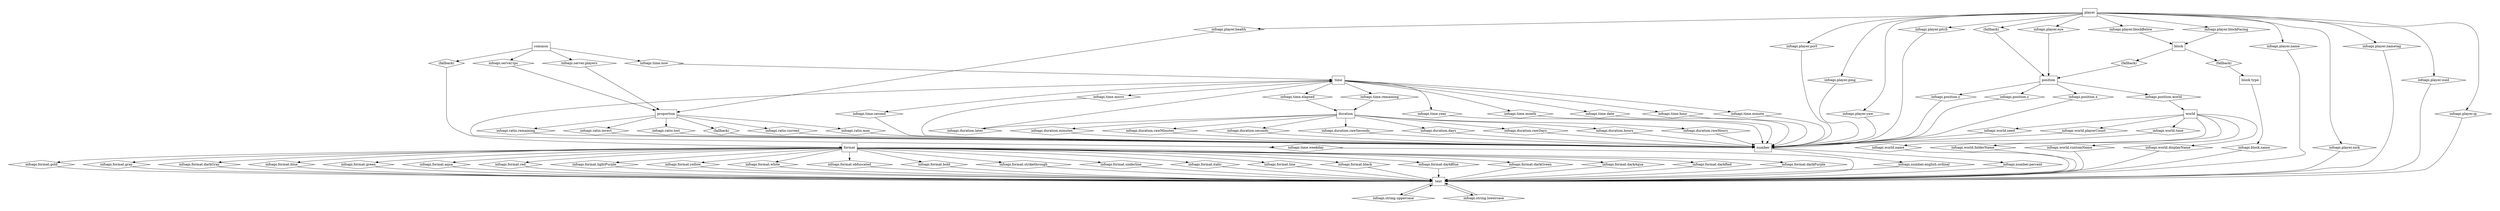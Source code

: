 digraph InfoAPI_Defaults {
	graph [pad=0.5, nodesep=0.5];
	SOFe_InfoAPI_StringInfo [label = "text", shape = "box"]
	SOFe_InfoAPI_NumberInfo [label = "number", shape = "box"]
	SOFe_InfoAPI_RatioInfo [label = "proportion", shape = "box"]
	SOFe_InfoAPI_PositionInfo [label = "position", shape = "box"]
	SOFe_InfoAPI_WorldInfo [label = "world", shape = "box"]
	SOFe_InfoAPI_BlockTypeInfo [label = "block type", shape = "box"]
	SOFe_InfoAPI_BlockInfo [label = "block", shape = "box"]
	SOFe_InfoAPI_CommonInfo [label = "common", shape = "box"]
	SOFe_InfoAPI_TimeInfo [label = "time", shape = "box"]
	SOFe_InfoAPI_FormatInfo [label = "format", shape = "box"]
	SOFe_InfoAPI_PlayerInfo [label = "player", shape = "box"]
	SOFe_InfoAPI_DurationInfo [label = "duration", shape = "box"]
	_anon_edge_0 [label = "infoapi.string.uppercase", shape = "diamond"]
	SOFe_InfoAPI_StringInfo -> _anon_edge_0
	_anon_edge_0 -> SOFe_InfoAPI_StringInfo
	_anon_edge_1 [label = "infoapi.string.lowercase", shape = "diamond"]
	SOFe_InfoAPI_StringInfo -> _anon_edge_1
	_anon_edge_1 -> SOFe_InfoAPI_StringInfo
	_anon_edge_2 [label = "infoapi.number.english.ordinal", shape = "diamond"]
	SOFe_InfoAPI_NumberInfo -> _anon_edge_2
	_anon_edge_2 -> SOFe_InfoAPI_StringInfo
	_anon_edge_3 [label = "infoapi.number.percent", shape = "diamond"]
	SOFe_InfoAPI_NumberInfo -> _anon_edge_3
	_anon_edge_3 -> SOFe_InfoAPI_StringInfo
	_anon_edge_4 [label = "infoapi.ratio.current", shape = "diamond"]
	SOFe_InfoAPI_RatioInfo -> _anon_edge_4
	_anon_edge_4 -> SOFe_InfoAPI_NumberInfo
	_anon_edge_5 [label = "infoapi.ratio.max", shape = "diamond"]
	SOFe_InfoAPI_RatioInfo -> _anon_edge_5
	_anon_edge_5 -> SOFe_InfoAPI_NumberInfo
	_anon_edge_6 [label = "infoapi.ratio.remaining", shape = "diamond"]
	SOFe_InfoAPI_RatioInfo -> _anon_edge_6
	_anon_edge_6 -> SOFe_InfoAPI_NumberInfo
	_anon_edge_7 [label = "infoapi.ratio.invert", shape = "diamond"]
	SOFe_InfoAPI_RatioInfo -> _anon_edge_7
	_anon_edge_7 -> SOFe_InfoAPI_NumberInfo
	_anon_edge_8 [label = "infoapi.ratio.lost", shape = "diamond"]
	SOFe_InfoAPI_RatioInfo -> _anon_edge_8
	_anon_edge_8 -> SOFe_InfoAPI_NumberInfo
	_anon_edge_9 [label = "(fallback)", shape = "diamond"]
	SOFe_InfoAPI_RatioInfo -> _anon_edge_9
	_anon_edge_9 -> SOFe_InfoAPI_NumberInfo
	_anon_edge_10 [label = "infoapi.position.x", shape = "diamond"]
	SOFe_InfoAPI_PositionInfo -> _anon_edge_10
	_anon_edge_10 -> SOFe_InfoAPI_NumberInfo
	_anon_edge_11 [label = "infoapi.position.y", shape = "diamond"]
	SOFe_InfoAPI_PositionInfo -> _anon_edge_11
	_anon_edge_11 -> SOFe_InfoAPI_NumberInfo
	_anon_edge_12 [label = "infoapi.position.z", shape = "diamond"]
	SOFe_InfoAPI_PositionInfo -> _anon_edge_12
	_anon_edge_12 -> SOFe_InfoAPI_NumberInfo
	_anon_edge_13 [label = "infoapi.position.world", shape = "diamond"]
	SOFe_InfoAPI_PositionInfo -> _anon_edge_13
	_anon_edge_13 -> SOFe_InfoAPI_WorldInfo
	_anon_edge_14 [label = "infoapi.world.name", shape = "diamond"]
	SOFe_InfoAPI_WorldInfo -> _anon_edge_14
	_anon_edge_14 -> SOFe_InfoAPI_StringInfo
	_anon_edge_15 [label = "infoapi.world.folderName", shape = "diamond"]
	SOFe_InfoAPI_WorldInfo -> _anon_edge_15
	_anon_edge_15 -> SOFe_InfoAPI_StringInfo
	_anon_edge_16 [label = "infoapi.world.customName", shape = "diamond"]
	SOFe_InfoAPI_WorldInfo -> _anon_edge_16
	_anon_edge_16 -> SOFe_InfoAPI_StringInfo
	_anon_edge_17 [label = "infoapi.world.displayName", shape = "diamond"]
	SOFe_InfoAPI_WorldInfo -> _anon_edge_17
	_anon_edge_17 -> SOFe_InfoAPI_StringInfo
	_anon_edge_18 [label = "infoapi.world.time", shape = "diamond"]
	SOFe_InfoAPI_WorldInfo -> _anon_edge_18
	_anon_edge_18 -> SOFe_InfoAPI_NumberInfo
	_anon_edge_19 [label = "infoapi.world.seed", shape = "diamond"]
	SOFe_InfoAPI_WorldInfo -> _anon_edge_19
	_anon_edge_19 -> SOFe_InfoAPI_NumberInfo
	_anon_edge_20 [label = "infoapi.world.playerCount", shape = "diamond"]
	SOFe_InfoAPI_WorldInfo -> _anon_edge_20
	_anon_edge_20 -> SOFe_InfoAPI_NumberInfo
	_anon_edge_21 [label = "infoapi.block.name", shape = "diamond"]
	SOFe_InfoAPI_BlockTypeInfo -> _anon_edge_21
	_anon_edge_21 -> SOFe_InfoAPI_StringInfo
	_anon_edge_22 [label = "(fallback)", shape = "diamond"]
	SOFe_InfoAPI_BlockInfo -> _anon_edge_22
	_anon_edge_22 -> SOFe_InfoAPI_PositionInfo
	_anon_edge_23 [label = "(fallback)", shape = "diamond"]
	SOFe_InfoAPI_BlockInfo -> _anon_edge_23
	_anon_edge_23 -> SOFe_InfoAPI_BlockTypeInfo
	_anon_edge_24 [label = "infoapi.server.players", shape = "diamond"]
	SOFe_InfoAPI_CommonInfo -> _anon_edge_24
	_anon_edge_24 -> SOFe_InfoAPI_RatioInfo
	_anon_edge_25 [label = "infoapi.server.tps", shape = "diamond"]
	SOFe_InfoAPI_CommonInfo -> _anon_edge_25
	_anon_edge_25 -> SOFe_InfoAPI_RatioInfo
	_anon_edge_26 [label = "infoapi.time.now", shape = "diamond"]
	SOFe_InfoAPI_CommonInfo -> _anon_edge_26
	_anon_edge_26 -> SOFe_InfoAPI_TimeInfo
	_anon_edge_27 [label = "(fallback)", shape = "diamond"]
	SOFe_InfoAPI_CommonInfo -> _anon_edge_27
	_anon_edge_27 -> SOFe_InfoAPI_FormatInfo
	_anon_edge_28 [label = "infoapi.format.black", shape = "diamond"]
	SOFe_InfoAPI_FormatInfo -> _anon_edge_28
	_anon_edge_28 -> SOFe_InfoAPI_StringInfo
	_anon_edge_29 [label = "infoapi.format.darkBlue", shape = "diamond"]
	SOFe_InfoAPI_FormatInfo -> _anon_edge_29
	_anon_edge_29 -> SOFe_InfoAPI_StringInfo
	_anon_edge_30 [label = "infoapi.format.darkGreen", shape = "diamond"]
	SOFe_InfoAPI_FormatInfo -> _anon_edge_30
	_anon_edge_30 -> SOFe_InfoAPI_StringInfo
	_anon_edge_31 [label = "infoapi.format.darkAqua", shape = "diamond"]
	SOFe_InfoAPI_FormatInfo -> _anon_edge_31
	_anon_edge_31 -> SOFe_InfoAPI_StringInfo
	_anon_edge_32 [label = "infoapi.format.darkRed", shape = "diamond"]
	SOFe_InfoAPI_FormatInfo -> _anon_edge_32
	_anon_edge_32 -> SOFe_InfoAPI_StringInfo
	_anon_edge_33 [label = "infoapi.format.darkPurple", shape = "diamond"]
	SOFe_InfoAPI_FormatInfo -> _anon_edge_33
	_anon_edge_33 -> SOFe_InfoAPI_StringInfo
	_anon_edge_34 [label = "infoapi.format.gold", shape = "diamond"]
	SOFe_InfoAPI_FormatInfo -> _anon_edge_34
	_anon_edge_34 -> SOFe_InfoAPI_StringInfo
	_anon_edge_35 [label = "infoapi.format.gray", shape = "diamond"]
	SOFe_InfoAPI_FormatInfo -> _anon_edge_35
	_anon_edge_35 -> SOFe_InfoAPI_StringInfo
	_anon_edge_36 [label = "infoapi.format.darkGray", shape = "diamond"]
	SOFe_InfoAPI_FormatInfo -> _anon_edge_36
	_anon_edge_36 -> SOFe_InfoAPI_StringInfo
	_anon_edge_37 [label = "infoapi.format.blue", shape = "diamond"]
	SOFe_InfoAPI_FormatInfo -> _anon_edge_37
	_anon_edge_37 -> SOFe_InfoAPI_StringInfo
	_anon_edge_38 [label = "infoapi.format.green", shape = "diamond"]
	SOFe_InfoAPI_FormatInfo -> _anon_edge_38
	_anon_edge_38 -> SOFe_InfoAPI_StringInfo
	_anon_edge_39 [label = "infoapi.format.aqua", shape = "diamond"]
	SOFe_InfoAPI_FormatInfo -> _anon_edge_39
	_anon_edge_39 -> SOFe_InfoAPI_StringInfo
	_anon_edge_40 [label = "infoapi.format.red", shape = "diamond"]
	SOFe_InfoAPI_FormatInfo -> _anon_edge_40
	_anon_edge_40 -> SOFe_InfoAPI_StringInfo
	_anon_edge_41 [label = "infoapi.format.lightPurple", shape = "diamond"]
	SOFe_InfoAPI_FormatInfo -> _anon_edge_41
	_anon_edge_41 -> SOFe_InfoAPI_StringInfo
	_anon_edge_42 [label = "infoapi.format.yellow", shape = "diamond"]
	SOFe_InfoAPI_FormatInfo -> _anon_edge_42
	_anon_edge_42 -> SOFe_InfoAPI_StringInfo
	_anon_edge_43 [label = "infoapi.format.white", shape = "diamond"]
	SOFe_InfoAPI_FormatInfo -> _anon_edge_43
	_anon_edge_43 -> SOFe_InfoAPI_StringInfo
	_anon_edge_44 [label = "infoapi.format.obfuscated", shape = "diamond"]
	SOFe_InfoAPI_FormatInfo -> _anon_edge_44
	_anon_edge_44 -> SOFe_InfoAPI_StringInfo
	_anon_edge_45 [label = "infoapi.format.bold", shape = "diamond"]
	SOFe_InfoAPI_FormatInfo -> _anon_edge_45
	_anon_edge_45 -> SOFe_InfoAPI_StringInfo
	_anon_edge_46 [label = "infoapi.format.strikethrough", shape = "diamond"]
	SOFe_InfoAPI_FormatInfo -> _anon_edge_46
	_anon_edge_46 -> SOFe_InfoAPI_StringInfo
	_anon_edge_47 [label = "infoapi.format.underline", shape = "diamond"]
	SOFe_InfoAPI_FormatInfo -> _anon_edge_47
	_anon_edge_47 -> SOFe_InfoAPI_StringInfo
	_anon_edge_48 [label = "infoapi.format.italic", shape = "diamond"]
	SOFe_InfoAPI_FormatInfo -> _anon_edge_48
	_anon_edge_48 -> SOFe_InfoAPI_StringInfo
	_anon_edge_49 [label = "infoapi.format.line", shape = "diamond"]
	SOFe_InfoAPI_FormatInfo -> _anon_edge_49
	_anon_edge_49 -> SOFe_InfoAPI_StringInfo
	_anon_edge_50 [label = "infoapi.player.name", shape = "diamond"]
	SOFe_InfoAPI_PlayerInfo -> _anon_edge_50
	_anon_edge_50 -> SOFe_InfoAPI_StringInfo
	_anon_edge_51 [label = "infoapi.player.nick", shape = "diamond"]
	SOFe_InfoAPI_PlayerInfo -> _anon_edge_51
	_anon_edge_51 -> SOFe_InfoAPI_StringInfo
	_anon_edge_52 [label = "infoapi.player.nametag", shape = "diamond"]
	SOFe_InfoAPI_PlayerInfo -> _anon_edge_52
	_anon_edge_52 -> SOFe_InfoAPI_StringInfo
	_anon_edge_53 [label = "infoapi.player.uuid", shape = "diamond"]
	SOFe_InfoAPI_PlayerInfo -> _anon_edge_53
	_anon_edge_53 -> SOFe_InfoAPI_StringInfo
	_anon_edge_54 [label = "infoapi.player.ip", shape = "diamond"]
	SOFe_InfoAPI_PlayerInfo -> _anon_edge_54
	_anon_edge_54 -> SOFe_InfoAPI_StringInfo
	_anon_edge_55 [label = "infoapi.player.port", shape = "diamond"]
	SOFe_InfoAPI_PlayerInfo -> _anon_edge_55
	_anon_edge_55 -> SOFe_InfoAPI_NumberInfo
	_anon_edge_56 [label = "infoapi.player.ping", shape = "diamond"]
	SOFe_InfoAPI_PlayerInfo -> _anon_edge_56
	_anon_edge_56 -> SOFe_InfoAPI_NumberInfo
	_anon_edge_57 [label = "infoapi.player.yaw", shape = "diamond"]
	SOFe_InfoAPI_PlayerInfo -> _anon_edge_57
	_anon_edge_57 -> SOFe_InfoAPI_NumberInfo
	_anon_edge_58 [label = "infoapi.player.pitch", shape = "diamond"]
	SOFe_InfoAPI_PlayerInfo -> _anon_edge_58
	_anon_edge_58 -> SOFe_InfoAPI_NumberInfo
	_anon_edge_59 [label = "infoapi.player.health", shape = "diamond"]
	SOFe_InfoAPI_PlayerInfo -> _anon_edge_59
	_anon_edge_59 -> SOFe_InfoAPI_RatioInfo
	_anon_edge_60 [label = "infoapi.player.eye", shape = "diamond"]
	SOFe_InfoAPI_PlayerInfo -> _anon_edge_60
	_anon_edge_60 -> SOFe_InfoAPI_PositionInfo
	_anon_edge_61 [label = "(fallback)", shape = "diamond"]
	SOFe_InfoAPI_PlayerInfo -> _anon_edge_61
	_anon_edge_61 -> SOFe_InfoAPI_PositionInfo
	_anon_edge_62 [label = "infoapi.player.blockBelow", shape = "diamond"]
	SOFe_InfoAPI_PlayerInfo -> _anon_edge_62
	_anon_edge_62 -> SOFe_InfoAPI_BlockInfo
	_anon_edge_63 [label = "infoapi.player.blockFacing", shape = "diamond"]
	SOFe_InfoAPI_PlayerInfo -> _anon_edge_63
	_anon_edge_63 -> SOFe_InfoAPI_BlockInfo
	_anon_edge_64 [label = "infoapi.time.year", shape = "diamond"]
	SOFe_InfoAPI_TimeInfo -> _anon_edge_64
	_anon_edge_64 -> SOFe_InfoAPI_NumberInfo
	_anon_edge_65 [label = "infoapi.time.month", shape = "diamond"]
	SOFe_InfoAPI_TimeInfo -> _anon_edge_65
	_anon_edge_65 -> SOFe_InfoAPI_NumberInfo
	_anon_edge_66 [label = "infoapi.time.date", shape = "diamond"]
	SOFe_InfoAPI_TimeInfo -> _anon_edge_66
	_anon_edge_66 -> SOFe_InfoAPI_NumberInfo
	_anon_edge_67 [label = "infoapi.time.hour", shape = "diamond"]
	SOFe_InfoAPI_TimeInfo -> _anon_edge_67
	_anon_edge_67 -> SOFe_InfoAPI_NumberInfo
	_anon_edge_68 [label = "infoapi.time.minute", shape = "diamond"]
	SOFe_InfoAPI_TimeInfo -> _anon_edge_68
	_anon_edge_68 -> SOFe_InfoAPI_NumberInfo
	_anon_edge_69 [label = "infoapi.time.second", shape = "diamond"]
	SOFe_InfoAPI_TimeInfo -> _anon_edge_69
	_anon_edge_69 -> SOFe_InfoAPI_NumberInfo
	_anon_edge_70 [label = "infoapi.time.micro", shape = "diamond"]
	SOFe_InfoAPI_TimeInfo -> _anon_edge_70
	_anon_edge_70 -> SOFe_InfoAPI_NumberInfo
	_anon_edge_71 [label = "infoapi.time.weekday", shape = "diamond"]
	SOFe_InfoAPI_TimeInfo -> _anon_edge_71
	_anon_edge_71 -> SOFe_InfoAPI_StringInfo
	_anon_edge_72 [label = "infoapi.time.elapsed", shape = "diamond"]
	SOFe_InfoAPI_TimeInfo -> _anon_edge_72
	_anon_edge_72 -> SOFe_InfoAPI_DurationInfo
	_anon_edge_73 [label = "infoapi.time.remaining", shape = "diamond"]
	SOFe_InfoAPI_TimeInfo -> _anon_edge_73
	_anon_edge_73 -> SOFe_InfoAPI_DurationInfo
	_anon_edge_74 [label = "infoapi.duration.days", shape = "diamond"]
	SOFe_InfoAPI_DurationInfo -> _anon_edge_74
	_anon_edge_74 -> SOFe_InfoAPI_NumberInfo
	_anon_edge_75 [label = "infoapi.duration.rawDays", shape = "diamond"]
	SOFe_InfoAPI_DurationInfo -> _anon_edge_75
	_anon_edge_75 -> SOFe_InfoAPI_NumberInfo
	_anon_edge_76 [label = "infoapi.duration.hours", shape = "diamond"]
	SOFe_InfoAPI_DurationInfo -> _anon_edge_76
	_anon_edge_76 -> SOFe_InfoAPI_NumberInfo
	_anon_edge_77 [label = "infoapi.duration.rawHours", shape = "diamond"]
	SOFe_InfoAPI_DurationInfo -> _anon_edge_77
	_anon_edge_77 -> SOFe_InfoAPI_NumberInfo
	_anon_edge_78 [label = "infoapi.duration.minutes", shape = "diamond"]
	SOFe_InfoAPI_DurationInfo -> _anon_edge_78
	_anon_edge_78 -> SOFe_InfoAPI_NumberInfo
	_anon_edge_79 [label = "infoapi.duration.rawMinutes", shape = "diamond"]
	SOFe_InfoAPI_DurationInfo -> _anon_edge_79
	_anon_edge_79 -> SOFe_InfoAPI_NumberInfo
	_anon_edge_80 [label = "infoapi.duration.seconds", shape = "diamond"]
	SOFe_InfoAPI_DurationInfo -> _anon_edge_80
	_anon_edge_80 -> SOFe_InfoAPI_NumberInfo
	_anon_edge_81 [label = "infoapi.duration.rawSeconds", shape = "diamond"]
	SOFe_InfoAPI_DurationInfo -> _anon_edge_81
	_anon_edge_81 -> SOFe_InfoAPI_NumberInfo
	_anon_edge_82 [label = "infoapi.duration.later", shape = "diamond"]
	SOFe_InfoAPI_DurationInfo -> _anon_edge_82
	_anon_edge_82 -> SOFe_InfoAPI_TimeInfo
}
